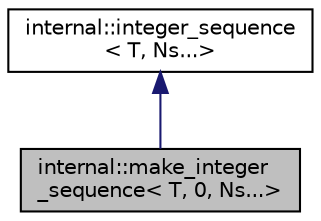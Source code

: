 digraph "internal::make_integer_sequence&lt; T, 0, Ns...&gt;"
{
  edge [fontname="Helvetica",fontsize="10",labelfontname="Helvetica",labelfontsize="10"];
  node [fontname="Helvetica",fontsize="10",shape=record];
  Node1 [label="internal::make_integer\l_sequence\< T, 0, Ns...\>",height=0.2,width=0.4,color="black", fillcolor="grey75", style="filled" fontcolor="black"];
  Node2 -> Node1 [dir="back",color="midnightblue",fontsize="10",style="solid",fontname="Helvetica"];
  Node2 [label="internal::integer_sequence\l\< T, Ns...\>",height=0.2,width=0.4,color="black", fillcolor="white", style="filled",URL="$structinternal_1_1integer__sequence.html"];
}
